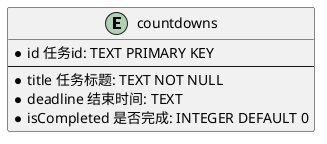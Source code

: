@startuml cutdowns

entity countdowns {
    * id 任务id: TEXT PRIMARY KEY
    --
    * title 任务标题: TEXT NOT NULL
    * deadline 结束时间: TEXT
    * isCompleted 是否完成: INTEGER DEFAULT 0
}

@enduml
